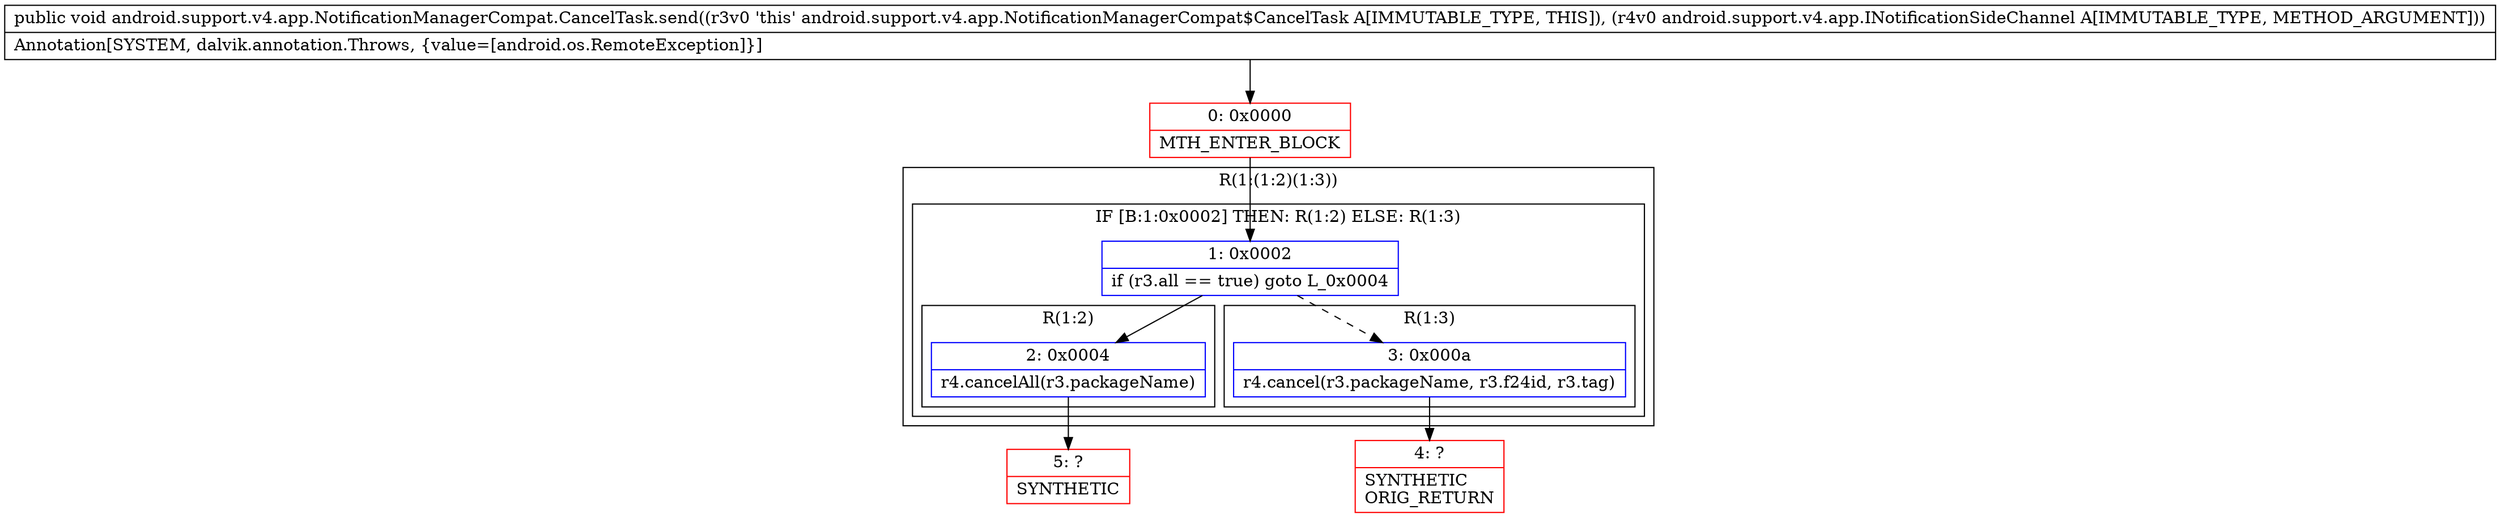 digraph "CFG forandroid.support.v4.app.NotificationManagerCompat.CancelTask.send(Landroid\/support\/v4\/app\/INotificationSideChannel;)V" {
subgraph cluster_Region_741553138 {
label = "R(1:(1:2)(1:3))";
node [shape=record,color=blue];
subgraph cluster_IfRegion_75927024 {
label = "IF [B:1:0x0002] THEN: R(1:2) ELSE: R(1:3)";
node [shape=record,color=blue];
Node_1 [shape=record,label="{1\:\ 0x0002|if (r3.all == true) goto L_0x0004\l}"];
subgraph cluster_Region_285072626 {
label = "R(1:2)";
node [shape=record,color=blue];
Node_2 [shape=record,label="{2\:\ 0x0004|r4.cancelAll(r3.packageName)\l}"];
}
subgraph cluster_Region_889019643 {
label = "R(1:3)";
node [shape=record,color=blue];
Node_3 [shape=record,label="{3\:\ 0x000a|r4.cancel(r3.packageName, r3.f24id, r3.tag)\l}"];
}
}
}
Node_0 [shape=record,color=red,label="{0\:\ 0x0000|MTH_ENTER_BLOCK\l}"];
Node_4 [shape=record,color=red,label="{4\:\ ?|SYNTHETIC\lORIG_RETURN\l}"];
Node_5 [shape=record,color=red,label="{5\:\ ?|SYNTHETIC\l}"];
MethodNode[shape=record,label="{public void android.support.v4.app.NotificationManagerCompat.CancelTask.send((r3v0 'this' android.support.v4.app.NotificationManagerCompat$CancelTask A[IMMUTABLE_TYPE, THIS]), (r4v0 android.support.v4.app.INotificationSideChannel A[IMMUTABLE_TYPE, METHOD_ARGUMENT]))  | Annotation[SYSTEM, dalvik.annotation.Throws, \{value=[android.os.RemoteException]\}]\l}"];
MethodNode -> Node_0;
Node_1 -> Node_2;
Node_1 -> Node_3[style=dashed];
Node_2 -> Node_5;
Node_3 -> Node_4;
Node_0 -> Node_1;
}

